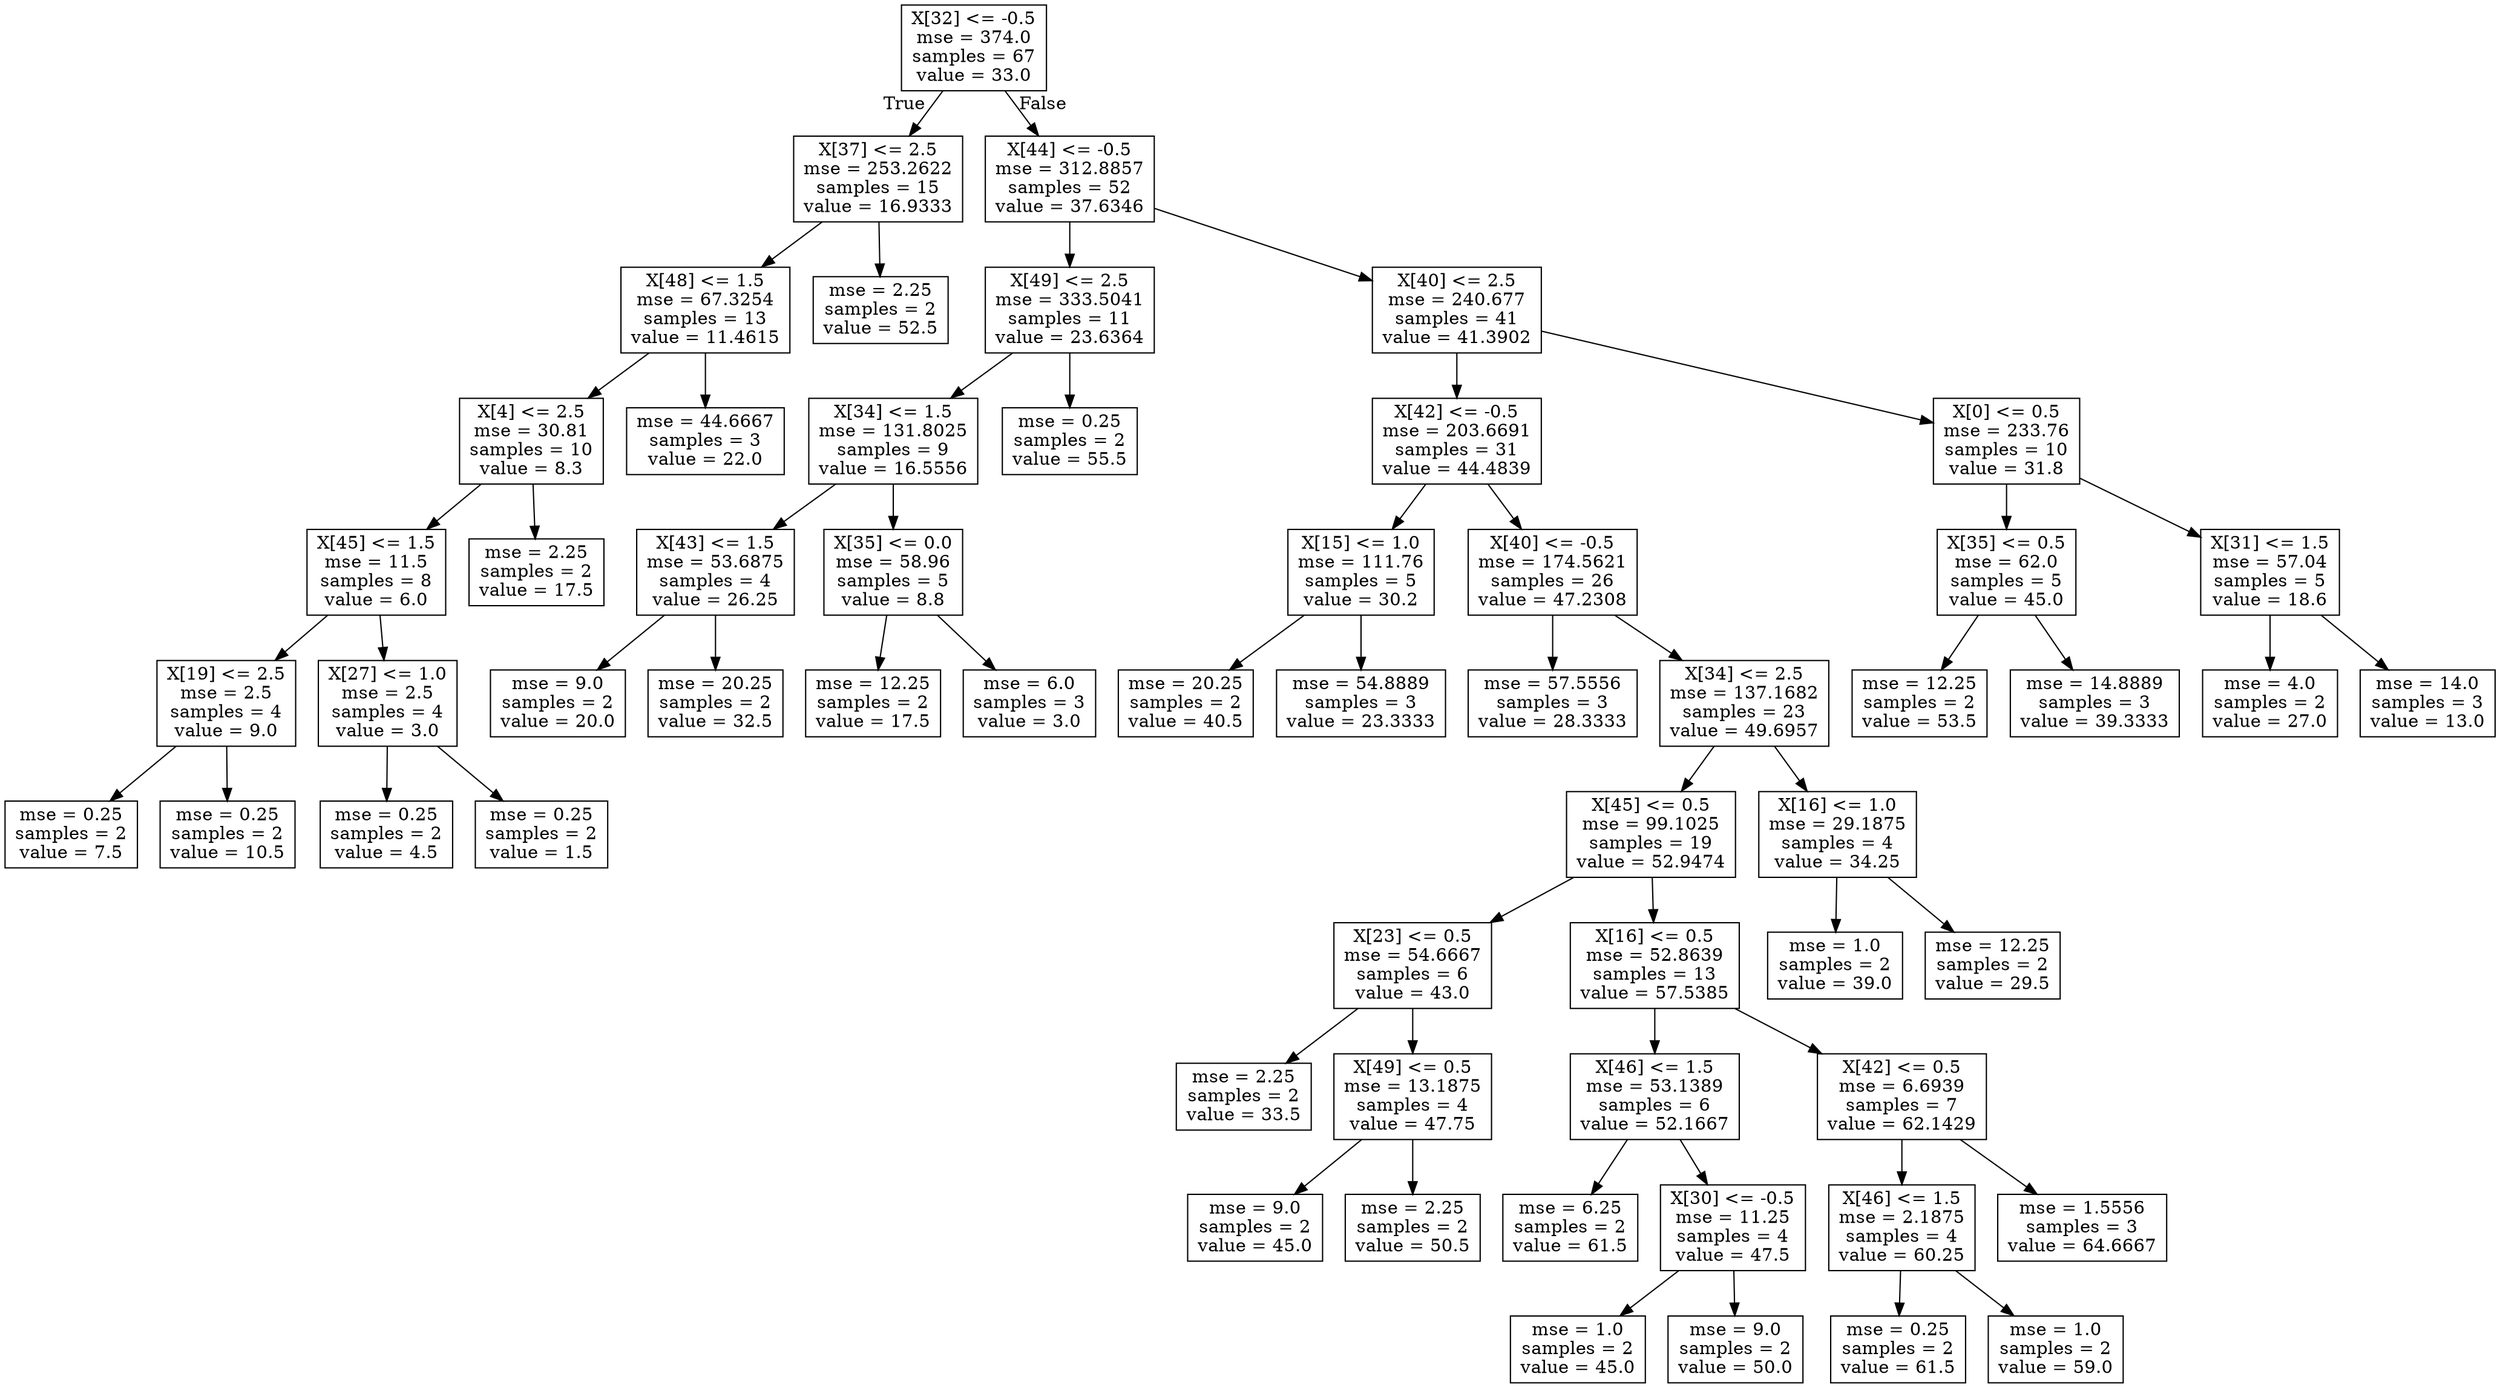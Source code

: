 digraph Tree {
node [shape=box] ;
0 [label="X[32] <= -0.5\nmse = 374.0\nsamples = 67\nvalue = 33.0"] ;
1 [label="X[37] <= 2.5\nmse = 253.2622\nsamples = 15\nvalue = 16.9333"] ;
0 -> 1 [labeldistance=2.5, labelangle=45, headlabel="True"] ;
2 [label="X[48] <= 1.5\nmse = 67.3254\nsamples = 13\nvalue = 11.4615"] ;
1 -> 2 ;
3 [label="X[4] <= 2.5\nmse = 30.81\nsamples = 10\nvalue = 8.3"] ;
2 -> 3 ;
4 [label="X[45] <= 1.5\nmse = 11.5\nsamples = 8\nvalue = 6.0"] ;
3 -> 4 ;
5 [label="X[19] <= 2.5\nmse = 2.5\nsamples = 4\nvalue = 9.0"] ;
4 -> 5 ;
6 [label="mse = 0.25\nsamples = 2\nvalue = 7.5"] ;
5 -> 6 ;
7 [label="mse = 0.25\nsamples = 2\nvalue = 10.5"] ;
5 -> 7 ;
8 [label="X[27] <= 1.0\nmse = 2.5\nsamples = 4\nvalue = 3.0"] ;
4 -> 8 ;
9 [label="mse = 0.25\nsamples = 2\nvalue = 4.5"] ;
8 -> 9 ;
10 [label="mse = 0.25\nsamples = 2\nvalue = 1.5"] ;
8 -> 10 ;
11 [label="mse = 2.25\nsamples = 2\nvalue = 17.5"] ;
3 -> 11 ;
12 [label="mse = 44.6667\nsamples = 3\nvalue = 22.0"] ;
2 -> 12 ;
13 [label="mse = 2.25\nsamples = 2\nvalue = 52.5"] ;
1 -> 13 ;
14 [label="X[44] <= -0.5\nmse = 312.8857\nsamples = 52\nvalue = 37.6346"] ;
0 -> 14 [labeldistance=2.5, labelangle=-45, headlabel="False"] ;
15 [label="X[49] <= 2.5\nmse = 333.5041\nsamples = 11\nvalue = 23.6364"] ;
14 -> 15 ;
16 [label="X[34] <= 1.5\nmse = 131.8025\nsamples = 9\nvalue = 16.5556"] ;
15 -> 16 ;
17 [label="X[43] <= 1.5\nmse = 53.6875\nsamples = 4\nvalue = 26.25"] ;
16 -> 17 ;
18 [label="mse = 9.0\nsamples = 2\nvalue = 20.0"] ;
17 -> 18 ;
19 [label="mse = 20.25\nsamples = 2\nvalue = 32.5"] ;
17 -> 19 ;
20 [label="X[35] <= 0.0\nmse = 58.96\nsamples = 5\nvalue = 8.8"] ;
16 -> 20 ;
21 [label="mse = 12.25\nsamples = 2\nvalue = 17.5"] ;
20 -> 21 ;
22 [label="mse = 6.0\nsamples = 3\nvalue = 3.0"] ;
20 -> 22 ;
23 [label="mse = 0.25\nsamples = 2\nvalue = 55.5"] ;
15 -> 23 ;
24 [label="X[40] <= 2.5\nmse = 240.677\nsamples = 41\nvalue = 41.3902"] ;
14 -> 24 ;
25 [label="X[42] <= -0.5\nmse = 203.6691\nsamples = 31\nvalue = 44.4839"] ;
24 -> 25 ;
26 [label="X[15] <= 1.0\nmse = 111.76\nsamples = 5\nvalue = 30.2"] ;
25 -> 26 ;
27 [label="mse = 20.25\nsamples = 2\nvalue = 40.5"] ;
26 -> 27 ;
28 [label="mse = 54.8889\nsamples = 3\nvalue = 23.3333"] ;
26 -> 28 ;
29 [label="X[40] <= -0.5\nmse = 174.5621\nsamples = 26\nvalue = 47.2308"] ;
25 -> 29 ;
30 [label="mse = 57.5556\nsamples = 3\nvalue = 28.3333"] ;
29 -> 30 ;
31 [label="X[34] <= 2.5\nmse = 137.1682\nsamples = 23\nvalue = 49.6957"] ;
29 -> 31 ;
32 [label="X[45] <= 0.5\nmse = 99.1025\nsamples = 19\nvalue = 52.9474"] ;
31 -> 32 ;
33 [label="X[23] <= 0.5\nmse = 54.6667\nsamples = 6\nvalue = 43.0"] ;
32 -> 33 ;
34 [label="mse = 2.25\nsamples = 2\nvalue = 33.5"] ;
33 -> 34 ;
35 [label="X[49] <= 0.5\nmse = 13.1875\nsamples = 4\nvalue = 47.75"] ;
33 -> 35 ;
36 [label="mse = 9.0\nsamples = 2\nvalue = 45.0"] ;
35 -> 36 ;
37 [label="mse = 2.25\nsamples = 2\nvalue = 50.5"] ;
35 -> 37 ;
38 [label="X[16] <= 0.5\nmse = 52.8639\nsamples = 13\nvalue = 57.5385"] ;
32 -> 38 ;
39 [label="X[46] <= 1.5\nmse = 53.1389\nsamples = 6\nvalue = 52.1667"] ;
38 -> 39 ;
40 [label="mse = 6.25\nsamples = 2\nvalue = 61.5"] ;
39 -> 40 ;
41 [label="X[30] <= -0.5\nmse = 11.25\nsamples = 4\nvalue = 47.5"] ;
39 -> 41 ;
42 [label="mse = 1.0\nsamples = 2\nvalue = 45.0"] ;
41 -> 42 ;
43 [label="mse = 9.0\nsamples = 2\nvalue = 50.0"] ;
41 -> 43 ;
44 [label="X[42] <= 0.5\nmse = 6.6939\nsamples = 7\nvalue = 62.1429"] ;
38 -> 44 ;
45 [label="X[46] <= 1.5\nmse = 2.1875\nsamples = 4\nvalue = 60.25"] ;
44 -> 45 ;
46 [label="mse = 0.25\nsamples = 2\nvalue = 61.5"] ;
45 -> 46 ;
47 [label="mse = 1.0\nsamples = 2\nvalue = 59.0"] ;
45 -> 47 ;
48 [label="mse = 1.5556\nsamples = 3\nvalue = 64.6667"] ;
44 -> 48 ;
49 [label="X[16] <= 1.0\nmse = 29.1875\nsamples = 4\nvalue = 34.25"] ;
31 -> 49 ;
50 [label="mse = 1.0\nsamples = 2\nvalue = 39.0"] ;
49 -> 50 ;
51 [label="mse = 12.25\nsamples = 2\nvalue = 29.5"] ;
49 -> 51 ;
52 [label="X[0] <= 0.5\nmse = 233.76\nsamples = 10\nvalue = 31.8"] ;
24 -> 52 ;
53 [label="X[35] <= 0.5\nmse = 62.0\nsamples = 5\nvalue = 45.0"] ;
52 -> 53 ;
54 [label="mse = 12.25\nsamples = 2\nvalue = 53.5"] ;
53 -> 54 ;
55 [label="mse = 14.8889\nsamples = 3\nvalue = 39.3333"] ;
53 -> 55 ;
56 [label="X[31] <= 1.5\nmse = 57.04\nsamples = 5\nvalue = 18.6"] ;
52 -> 56 ;
57 [label="mse = 4.0\nsamples = 2\nvalue = 27.0"] ;
56 -> 57 ;
58 [label="mse = 14.0\nsamples = 3\nvalue = 13.0"] ;
56 -> 58 ;
}